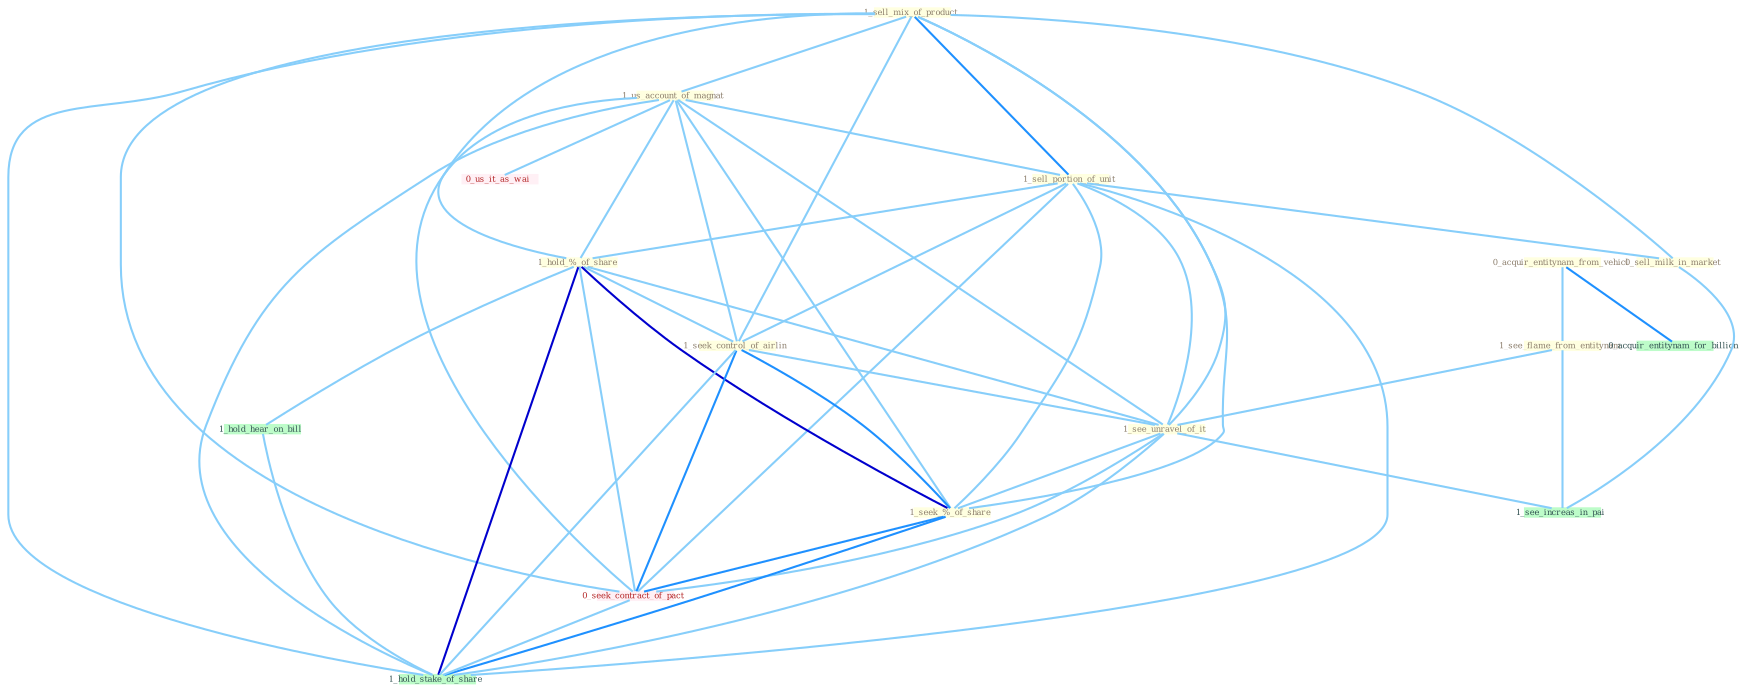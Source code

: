 Graph G{ 
    node
    [shape=polygon,style=filled,width=.5,height=.06,color="#BDFCC9",fixedsize=true,fontsize=4,
    fontcolor="#2f4f4f"];
    {node
    [color="#ffffe0", fontcolor="#8b7d6b"] "1_sell_mix_of_product " "1_us_account_of_magnat " "1_sell_portion_of_unit " "1_hold_%_of_share " "0_acquir_entitynam_from_vehicl " "1_seek_control_of_airlin " "1_see_flame_from_entitynam " "1_see_unravel_of_it " "0_sell_milk_in_market " "1_seek_%_of_share "}
{node [color="#fff0f5", fontcolor="#b22222"] "0_seek_contract_of_pact " "0_us_it_as_wai "}
edge [color="#B0E2FF"];

	"1_sell_mix_of_product " -- "1_us_account_of_magnat " [w="1", color="#87cefa" ];
	"1_sell_mix_of_product " -- "1_sell_portion_of_unit " [w="2", color="#1e90ff" , len=0.8];
	"1_sell_mix_of_product " -- "1_hold_%_of_share " [w="1", color="#87cefa" ];
	"1_sell_mix_of_product " -- "1_seek_control_of_airlin " [w="1", color="#87cefa" ];
	"1_sell_mix_of_product " -- "1_see_unravel_of_it " [w="1", color="#87cefa" ];
	"1_sell_mix_of_product " -- "0_sell_milk_in_market " [w="1", color="#87cefa" ];
	"1_sell_mix_of_product " -- "1_seek_%_of_share " [w="1", color="#87cefa" ];
	"1_sell_mix_of_product " -- "0_seek_contract_of_pact " [w="1", color="#87cefa" ];
	"1_sell_mix_of_product " -- "1_hold_stake_of_share " [w="1", color="#87cefa" ];
	"1_us_account_of_magnat " -- "1_sell_portion_of_unit " [w="1", color="#87cefa" ];
	"1_us_account_of_magnat " -- "1_hold_%_of_share " [w="1", color="#87cefa" ];
	"1_us_account_of_magnat " -- "1_seek_control_of_airlin " [w="1", color="#87cefa" ];
	"1_us_account_of_magnat " -- "1_see_unravel_of_it " [w="1", color="#87cefa" ];
	"1_us_account_of_magnat " -- "1_seek_%_of_share " [w="1", color="#87cefa" ];
	"1_us_account_of_magnat " -- "0_seek_contract_of_pact " [w="1", color="#87cefa" ];
	"1_us_account_of_magnat " -- "0_us_it_as_wai " [w="1", color="#87cefa" ];
	"1_us_account_of_magnat " -- "1_hold_stake_of_share " [w="1", color="#87cefa" ];
	"1_sell_portion_of_unit " -- "1_hold_%_of_share " [w="1", color="#87cefa" ];
	"1_sell_portion_of_unit " -- "1_seek_control_of_airlin " [w="1", color="#87cefa" ];
	"1_sell_portion_of_unit " -- "1_see_unravel_of_it " [w="1", color="#87cefa" ];
	"1_sell_portion_of_unit " -- "0_sell_milk_in_market " [w="1", color="#87cefa" ];
	"1_sell_portion_of_unit " -- "1_seek_%_of_share " [w="1", color="#87cefa" ];
	"1_sell_portion_of_unit " -- "0_seek_contract_of_pact " [w="1", color="#87cefa" ];
	"1_sell_portion_of_unit " -- "1_hold_stake_of_share " [w="1", color="#87cefa" ];
	"1_hold_%_of_share " -- "1_seek_control_of_airlin " [w="1", color="#87cefa" ];
	"1_hold_%_of_share " -- "1_see_unravel_of_it " [w="1", color="#87cefa" ];
	"1_hold_%_of_share " -- "1_seek_%_of_share " [w="3", color="#0000cd" , len=0.6];
	"1_hold_%_of_share " -- "0_seek_contract_of_pact " [w="1", color="#87cefa" ];
	"1_hold_%_of_share " -- "1_hold_hear_on_bill " [w="1", color="#87cefa" ];
	"1_hold_%_of_share " -- "1_hold_stake_of_share " [w="3", color="#0000cd" , len=0.6];
	"0_acquir_entitynam_from_vehicl " -- "1_see_flame_from_entitynam " [w="1", color="#87cefa" ];
	"0_acquir_entitynam_from_vehicl " -- "0_acquir_entitynam_for_billion " [w="2", color="#1e90ff" , len=0.8];
	"1_seek_control_of_airlin " -- "1_see_unravel_of_it " [w="1", color="#87cefa" ];
	"1_seek_control_of_airlin " -- "1_seek_%_of_share " [w="2", color="#1e90ff" , len=0.8];
	"1_seek_control_of_airlin " -- "0_seek_contract_of_pact " [w="2", color="#1e90ff" , len=0.8];
	"1_seek_control_of_airlin " -- "1_hold_stake_of_share " [w="1", color="#87cefa" ];
	"1_see_flame_from_entitynam " -- "1_see_unravel_of_it " [w="1", color="#87cefa" ];
	"1_see_flame_from_entitynam " -- "1_see_increas_in_pai " [w="1", color="#87cefa" ];
	"1_see_unravel_of_it " -- "1_seek_%_of_share " [w="1", color="#87cefa" ];
	"1_see_unravel_of_it " -- "0_seek_contract_of_pact " [w="1", color="#87cefa" ];
	"1_see_unravel_of_it " -- "1_see_increas_in_pai " [w="1", color="#87cefa" ];
	"1_see_unravel_of_it " -- "1_hold_stake_of_share " [w="1", color="#87cefa" ];
	"0_sell_milk_in_market " -- "1_see_increas_in_pai " [w="1", color="#87cefa" ];
	"1_seek_%_of_share " -- "0_seek_contract_of_pact " [w="2", color="#1e90ff" , len=0.8];
	"1_seek_%_of_share " -- "1_hold_stake_of_share " [w="2", color="#1e90ff" , len=0.8];
	"0_seek_contract_of_pact " -- "1_hold_stake_of_share " [w="1", color="#87cefa" ];
	"1_hold_hear_on_bill " -- "1_hold_stake_of_share " [w="1", color="#87cefa" ];
}